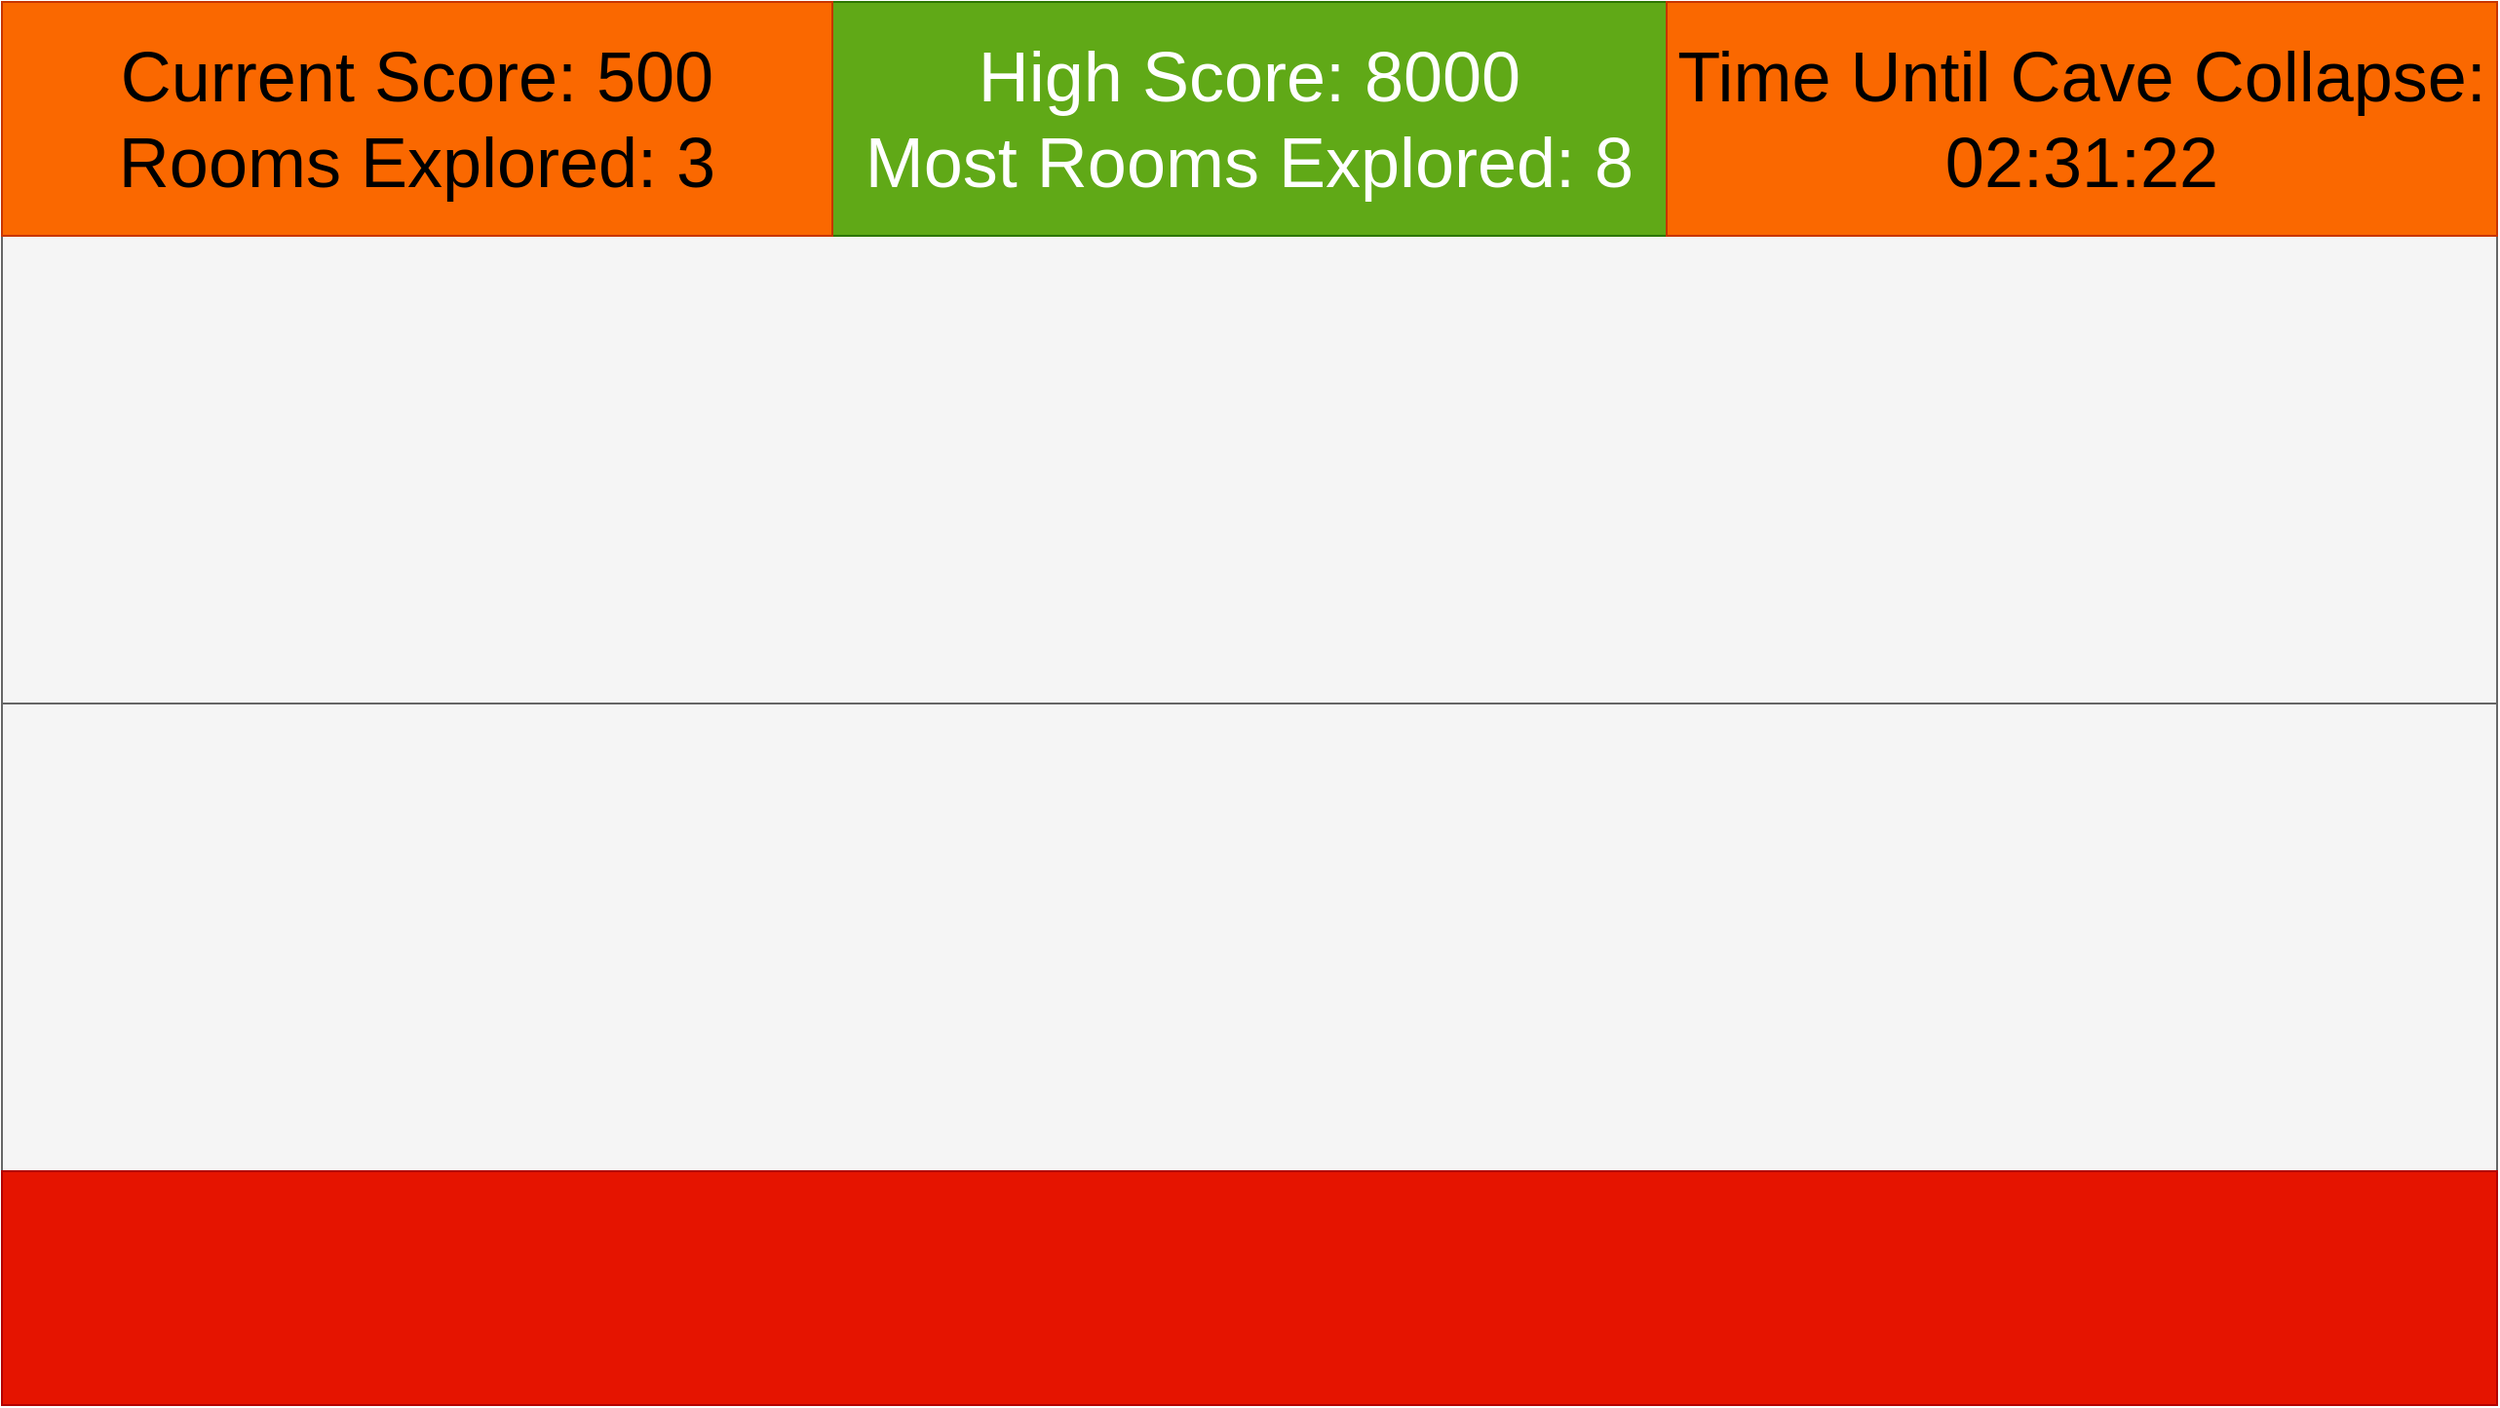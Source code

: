 <mxfile version="28.0.9">
  <diagram name="Page-1" id="6BqkZKdSN_dB8ycIT_rv">
    <mxGraphModel dx="2194" dy="1288" grid="1" gridSize="10" guides="1" tooltips="1" connect="1" arrows="1" fold="1" page="1" pageScale="1" pageWidth="850" pageHeight="1100" math="0" shadow="0">
      <root>
        <mxCell id="0" />
        <mxCell id="1" parent="0" />
        <mxCell id="bLBZejW5cXjo03_WTShi-3" value="" style="group" vertex="1" connectable="0" parent="1">
          <mxGeometry width="1280" height="720" as="geometry" />
        </mxCell>
        <mxCell id="s6wWzOT9_44qvJQJRMYR-1" value="" style="rounded=0;whiteSpace=wrap;html=1;" parent="bLBZejW5cXjo03_WTShi-3" vertex="1">
          <mxGeometry width="1280" height="720" as="geometry" />
        </mxCell>
        <mxCell id="bLBZejW5cXjo03_WTShi-1" value="" style="rounded=0;whiteSpace=wrap;html=1;fillColor=#f5f5f5;fontColor=#333333;strokeColor=#666666;" vertex="1" parent="bLBZejW5cXjo03_WTShi-3">
          <mxGeometry width="1280" height="360" as="geometry" />
        </mxCell>
        <mxCell id="bLBZejW5cXjo03_WTShi-2" value="" style="rounded=0;whiteSpace=wrap;html=1;fillColor=#f5f5f5;fontColor=#333333;strokeColor=#666666;" vertex="1" parent="bLBZejW5cXjo03_WTShi-3">
          <mxGeometry y="360" width="1280" height="360" as="geometry" />
        </mxCell>
        <mxCell id="s6wWzOT9_44qvJQJRMYR-2" value="&lt;div&gt;&lt;font style=&quot;font-size: 36px;&quot;&gt;High Score: 8000&lt;/font&gt;&lt;/div&gt;&lt;div&gt;&lt;font style=&quot;font-size: 36px;&quot;&gt;Most Rooms Explored: 8&lt;/font&gt;&lt;/div&gt;" style="rounded=0;whiteSpace=wrap;html=1;fillColor=#60a917;fontColor=#ffffff;strokeColor=#2D7600;" parent="1" vertex="1">
          <mxGeometry width="1280" height="120" as="geometry" />
        </mxCell>
        <mxCell id="s6wWzOT9_44qvJQJRMYR-3" value="" style="rounded=0;whiteSpace=wrap;html=1;fillColor=#e51400;fontColor=#ffffff;strokeColor=#B20000;" parent="1" vertex="1">
          <mxGeometry y="600" width="1280" height="120" as="geometry" />
        </mxCell>
        <mxCell id="s6wWzOT9_44qvJQJRMYR-10" value="&lt;div&gt;&lt;font style=&quot;font-size: 36px;&quot;&gt;Current Score: 500&lt;/font&gt;&lt;/div&gt;&lt;div&gt;&lt;font style=&quot;font-size: 36px;&quot;&gt;Rooms Explored: 3&lt;/font&gt;&lt;/div&gt;" style="rounded=0;whiteSpace=wrap;html=1;fillColor=#fa6800;fontColor=#000000;strokeColor=#C73500;" parent="1" vertex="1">
          <mxGeometry width="426" height="120" as="geometry" />
        </mxCell>
        <mxCell id="s6wWzOT9_44qvJQJRMYR-11" value="&lt;font style=&quot;font-size: 36px;&quot;&gt;Time Until Cave Collapse: 02:31:22&lt;/font&gt;" style="rounded=0;whiteSpace=wrap;html=1;fillColor=#fa6800;fontColor=#000000;strokeColor=#C73500;" parent="1" vertex="1">
          <mxGeometry x="854" width="426" height="120" as="geometry" />
        </mxCell>
      </root>
    </mxGraphModel>
  </diagram>
</mxfile>
